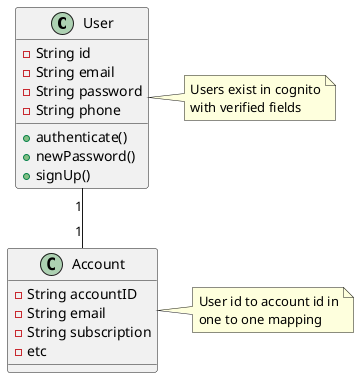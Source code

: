 @startuml
class User {
  -String id
  -String email
  -String password
  -String phone
  +authenticate()
  +newPassword()
  +signUp()
}

note right
  Users exist in cognito
  with verified fields
end note

class Account {
   - String accountID
   - String email
   - String subscription
   - etc
}

note right
  User id to account id in
  one to one mapping
end note

User "1" -- "1" Account

@enduml
